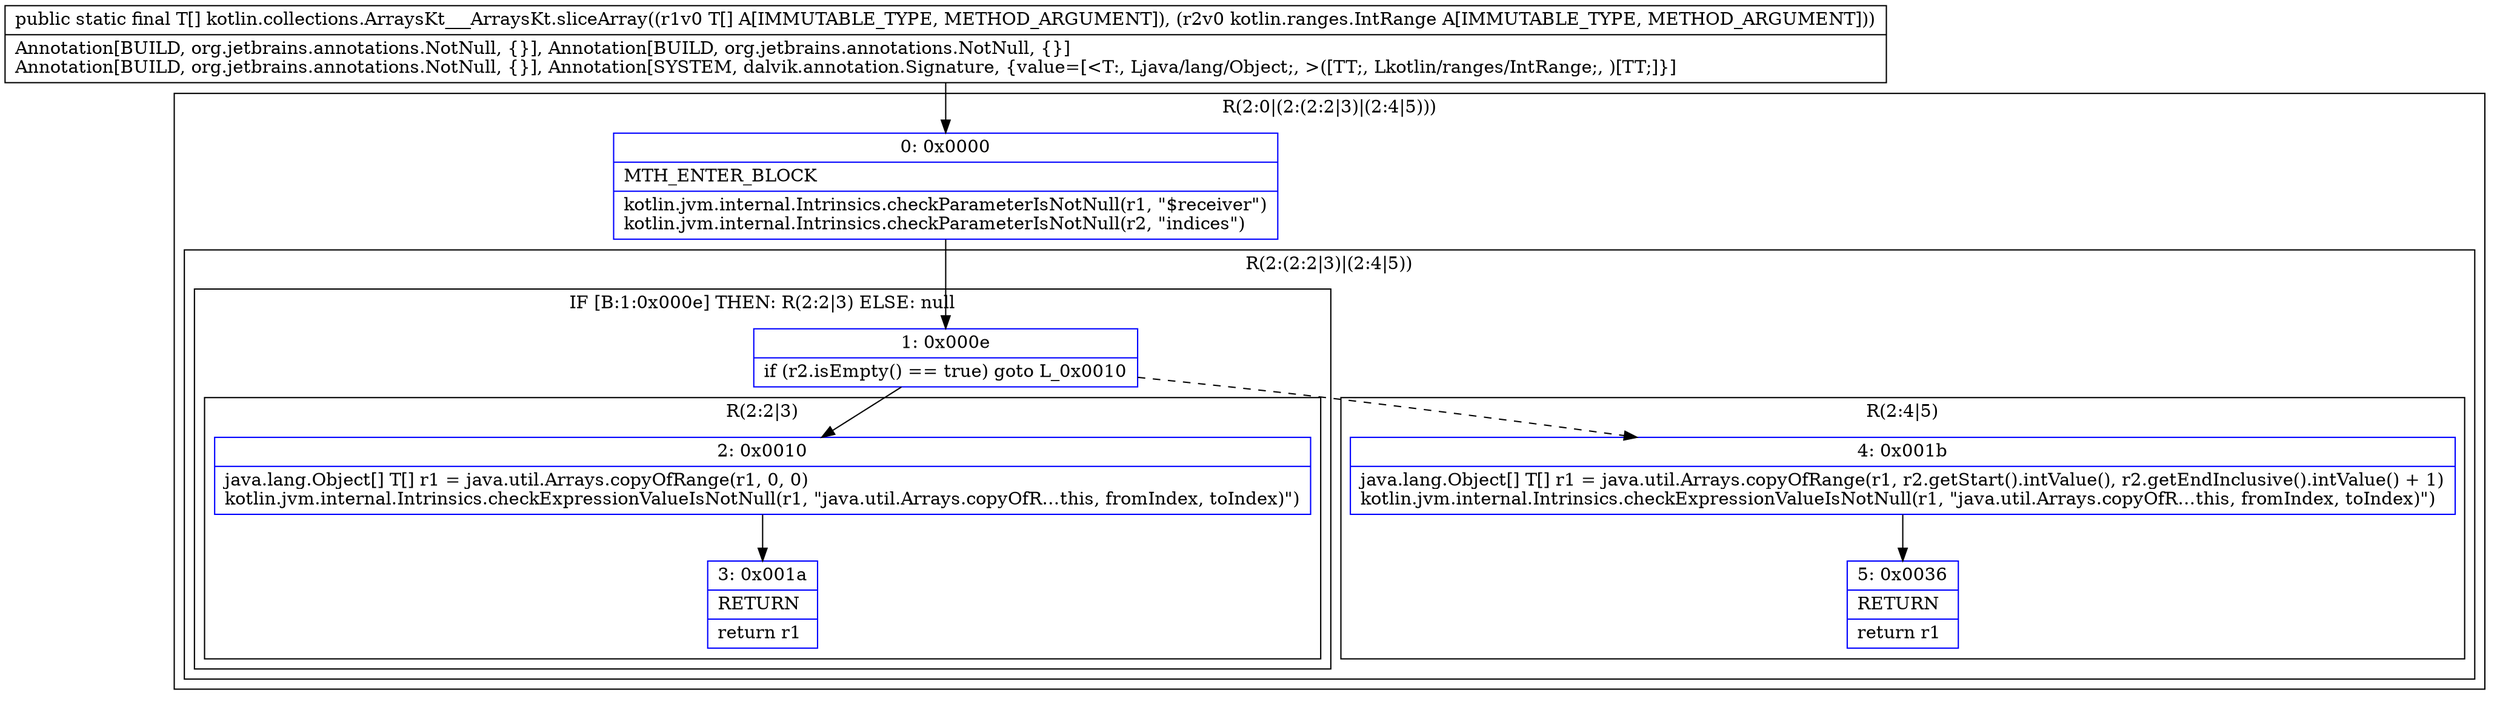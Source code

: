 digraph "CFG forkotlin.collections.ArraysKt___ArraysKt.sliceArray([Ljava\/lang\/Object;Lkotlin\/ranges\/IntRange;)[Ljava\/lang\/Object;" {
subgraph cluster_Region_1525142100 {
label = "R(2:0|(2:(2:2|3)|(2:4|5)))";
node [shape=record,color=blue];
Node_0 [shape=record,label="{0\:\ 0x0000|MTH_ENTER_BLOCK\l|kotlin.jvm.internal.Intrinsics.checkParameterIsNotNull(r1, \"$receiver\")\lkotlin.jvm.internal.Intrinsics.checkParameterIsNotNull(r2, \"indices\")\l}"];
subgraph cluster_Region_1659747213 {
label = "R(2:(2:2|3)|(2:4|5))";
node [shape=record,color=blue];
subgraph cluster_IfRegion_1646036761 {
label = "IF [B:1:0x000e] THEN: R(2:2|3) ELSE: null";
node [shape=record,color=blue];
Node_1 [shape=record,label="{1\:\ 0x000e|if (r2.isEmpty() == true) goto L_0x0010\l}"];
subgraph cluster_Region_1722893236 {
label = "R(2:2|3)";
node [shape=record,color=blue];
Node_2 [shape=record,label="{2\:\ 0x0010|java.lang.Object[] T[] r1 = java.util.Arrays.copyOfRange(r1, 0, 0)\lkotlin.jvm.internal.Intrinsics.checkExpressionValueIsNotNull(r1, \"java.util.Arrays.copyOfR…this, fromIndex, toIndex)\")\l}"];
Node_3 [shape=record,label="{3\:\ 0x001a|RETURN\l|return r1\l}"];
}
}
subgraph cluster_Region_828172628 {
label = "R(2:4|5)";
node [shape=record,color=blue];
Node_4 [shape=record,label="{4\:\ 0x001b|java.lang.Object[] T[] r1 = java.util.Arrays.copyOfRange(r1, r2.getStart().intValue(), r2.getEndInclusive().intValue() + 1)\lkotlin.jvm.internal.Intrinsics.checkExpressionValueIsNotNull(r1, \"java.util.Arrays.copyOfR…this, fromIndex, toIndex)\")\l}"];
Node_5 [shape=record,label="{5\:\ 0x0036|RETURN\l|return r1\l}"];
}
}
}
MethodNode[shape=record,label="{public static final T[] kotlin.collections.ArraysKt___ArraysKt.sliceArray((r1v0 T[] A[IMMUTABLE_TYPE, METHOD_ARGUMENT]), (r2v0 kotlin.ranges.IntRange A[IMMUTABLE_TYPE, METHOD_ARGUMENT]))  | Annotation[BUILD, org.jetbrains.annotations.NotNull, \{\}], Annotation[BUILD, org.jetbrains.annotations.NotNull, \{\}]\lAnnotation[BUILD, org.jetbrains.annotations.NotNull, \{\}], Annotation[SYSTEM, dalvik.annotation.Signature, \{value=[\<T:, Ljava\/lang\/Object;, \>([TT;, Lkotlin\/ranges\/IntRange;, )[TT;]\}]\l}"];
MethodNode -> Node_0;
Node_0 -> Node_1;
Node_1 -> Node_2;
Node_1 -> Node_4[style=dashed];
Node_2 -> Node_3;
Node_4 -> Node_5;
}

